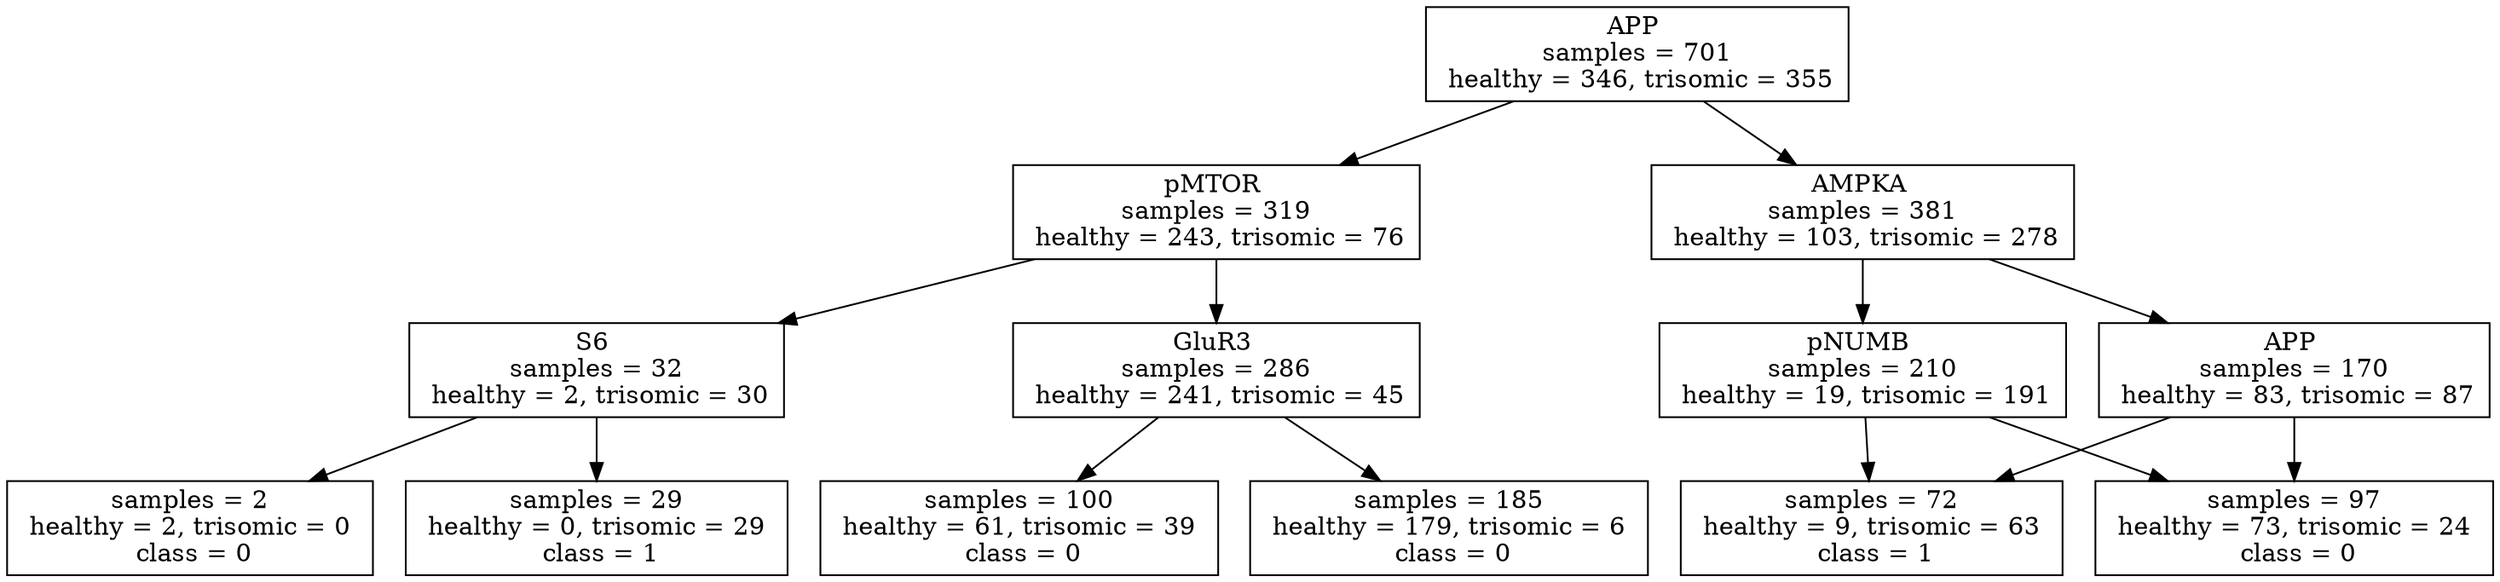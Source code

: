 digraph {
	node [shape=box]
	APP_701 [label="APP 
 samples = 701 
 healthy = 346, trisomic = 355"]
	node [shape=box]
	pMTOR_319 [label="pMTOR 
 samples = 319 
 healthy = 243, trisomic = 76"]
	APP_701 -> pMTOR_319
	node [shape=box]
	S6_32 [label="S6 
 samples = 32 
 healthy = 2, trisomic = 30"]
	pMTOR_319 -> S6_32
	node [shape=box]
	leaff [label=" samples = 2 
 healthy = 2, trisomic = 0 
 class = 0"]
	S6_32 -> leaff
	node [shape=box]
	leaft [label=" samples = 29 
 healthy = 0, trisomic = 29 
 class = 1"]
	S6_32 -> leaft
	node [shape=box]
	GluR3_286 [label="GluR3 
 samples = 286 
 healthy = 241, trisomic = 45"]
	pMTOR_319 -> GluR3_286
	node [shape=box]
	leaf5 [label=" samples = 100 
 healthy = 61, trisomic = 39 
 class = 0"]
	GluR3_286 -> leaf5
	node [shape=box]
	leaf0 [label=" samples = 185 
 healthy = 179, trisomic = 6 
 class = 0"]
	GluR3_286 -> leaf0
	node [shape=box]
	AMPKA_381 [label="AMPKA 
 samples = 381 
 healthy = 103, trisomic = 278"]
	APP_701 -> AMPKA_381
	node [shape=box]
	pNUMB_210 [label="pNUMB 
 samples = 210 
 healthy = 19, trisomic = 191"]
	AMPKA_381 -> pNUMB_210
	node [shape=box]
	leafk [label=" samples = 142 
 healthy = 2, trisomic = 140 
 class = 1"]
	pNUMB_210 -> leafk
	node [shape=box]
	leafi [label=" samples = 67 
 healthy = 17, trisomic = 50 
 class = 1"]
	pNUMB_210 -> leafi
	node [shape=box]
	APP_170 [label="APP 
 samples = 170 
 healthy = 83, trisomic = 87"]
	AMPKA_381 -> APP_170
	node [shape=box]
	leafi [label=" samples = 97 
 healthy = 73, trisomic = 24 
 class = 0"]
	APP_170 -> leafi
	node [shape=box]
	leafk [label=" samples = 72 
 healthy = 9, trisomic = 63 
 class = 1"]
	APP_170 -> leafk
}